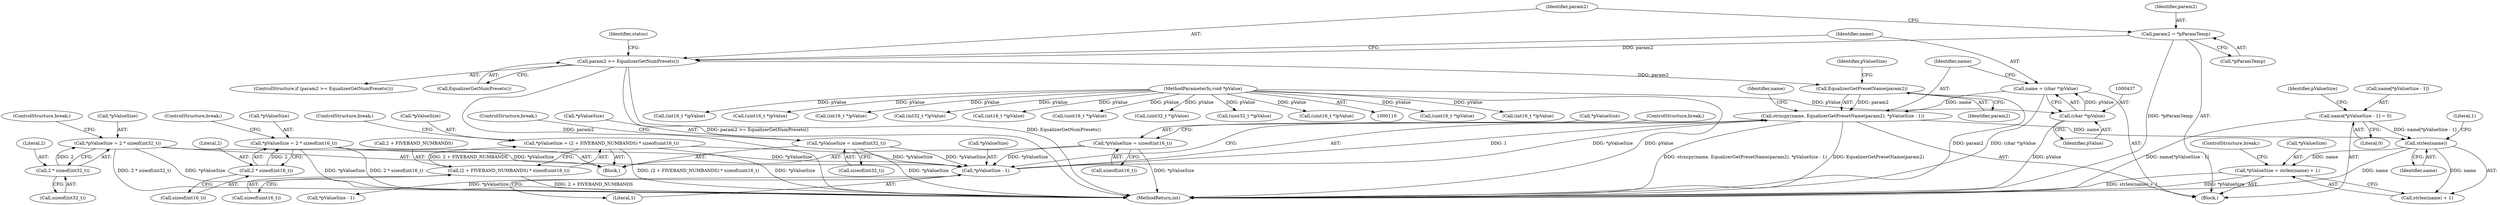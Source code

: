 digraph "0_Android_c66c43ad571ed2590dcd55a762c73c90d9744bac@API" {
"1000455" [label="(Call,*pValueSize = strlen(name) + 1)"];
"1000459" [label="(Call,strlen(name))"];
"1000439" [label="(Call,strncpy(name, EqualizerGetPresetName(param2), *pValueSize - 1))"];
"1000434" [label="(Call,name = (char *)pValue)"];
"1000436" [label="(Call,(char *)pValue)"];
"1000114" [label="(MethodParameterIn,void *pValue)"];
"1000441" [label="(Call,EqualizerGetPresetName(param2))"];
"1000425" [label="(Call,param2 >= EqualizerGetNumPresets())"];
"1000420" [label="(Call,param2 = *pParamTemp)"];
"1000443" [label="(Call,*pValueSize - 1)"];
"1000258" [label="(Call,*pValueSize = (2 + FIVEBAND_NUMBANDS) * sizeof(uint16_t))"];
"1000261" [label="(Call,(2 + FIVEBAND_NUMBANDS) * sizeof(uint16_t))"];
"1000208" [label="(Call,*pValueSize = 2 * sizeof(int32_t))"];
"1000211" [label="(Call,2 * sizeof(int32_t))"];
"1000183" [label="(Call,*pValueSize = 2 * sizeof(int16_t))"];
"1000186" [label="(Call,2 * sizeof(int16_t))"];
"1000231" [label="(Call,*pValueSize = sizeof(int32_t))"];
"1000160" [label="(Call,*pValueSize = sizeof(int16_t))"];
"1000447" [label="(Call,name[*pValueSize - 1] = 0)"];
"1000258" [label="(Call,*pValueSize = (2 + FIVEBAND_NUMBANDS) * sizeof(uint16_t))"];
"1000420" [label="(Call,param2 = *pParamTemp)"];
"1000412" [label="(Call,(uint16_t *)pValue)"];
"1000140" [label="(Block,)"];
"1000262" [label="(Call,2 + FIVEBAND_NUMBANDS)"];
"1000457" [label="(Identifier,pValueSize)"];
"1000430" [label="(Identifier,status)"];
"1000291" [label="(Call,(int16_t *)pValue)"];
"1000236" [label="(ControlStructure,break;)"];
"1000459" [label="(Call,strlen(name))"];
"1000424" [label="(ControlStructure,if (param2 >= EqualizerGetNumPresets()))"];
"1000267" [label="(ControlStructure,break;)"];
"1000161" [label="(Call,*pValueSize)"];
"1000425" [label="(Call,param2 >= EqualizerGetNumPresets())"];
"1000190" [label="(ControlStructure,break;)"];
"1000468" [label="(Call,(int16_t *)pValue)"];
"1000435" [label="(Identifier,name)"];
"1000439" [label="(Call,strncpy(name, EqualizerGetPresetName(param2), *pValueSize - 1))"];
"1000426" [label="(Identifier,param2)"];
"1000231" [label="(Call,*pValueSize = sizeof(int32_t))"];
"1000265" [label="(Call,sizeof(uint16_t))"];
"1000442" [label="(Identifier,param2)"];
"1000187" [label="(Literal,2)"];
"1000213" [label="(Call,sizeof(int32_t))"];
"1000389" [label="(Call,(uint16_t *)pValue)"];
"1000211" [label="(Call,2 * sizeof(int32_t))"];
"1000447" [label="(Call,name[*pValueSize - 1] = 0)"];
"1000445" [label="(Identifier,pValueSize)"];
"1000215" [label="(ControlStructure,break;)"];
"1000441" [label="(Call,EqualizerGetPresetName(param2))"];
"1000322" [label="(Call,(int16_t *)pValue)"];
"1000450" [label="(Call,*pValueSize - 1)"];
"1000183" [label="(Call,*pValueSize = 2 * sizeof(int16_t))"];
"1000444" [label="(Call,*pValueSize)"];
"1000348" [label="(Call,(int32_t *)pValue)"];
"1000212" [label="(Literal,2)"];
"1000462" [label="(ControlStructure,break;)"];
"1000188" [label="(Call,sizeof(int16_t))"];
"1000443" [label="(Call,*pValueSize - 1)"];
"1000114" [label="(MethodParameterIn,void *pValue)"];
"1000434" [label="(Call,name = (char *)pValue)"];
"1000427" [label="(Call,EqualizerGetNumPresets())"];
"1000436" [label="(Call,(char *)pValue)"];
"1000422" [label="(Call,*pParamTemp)"];
"1000440" [label="(Identifier,name)"];
"1000460" [label="(Identifier,name)"];
"1000163" [label="(Call,sizeof(int16_t))"];
"1000186" [label="(Call,2 * sizeof(int16_t))"];
"1000448" [label="(Call,name[*pValueSize - 1])"];
"1000456" [label="(Call,*pValueSize)"];
"1000299" [label="(Call,(int16_t *)pValue)"];
"1000421" [label="(Identifier,param2)"];
"1000461" [label="(Literal,1)"];
"1000458" [label="(Call,strlen(name) + 1)"];
"1000449" [label="(Identifier,name)"];
"1000160" [label="(Call,*pValueSize = sizeof(int16_t))"];
"1000259" [label="(Call,*pValueSize)"];
"1000455" [label="(Call,*pValueSize = strlen(name) + 1)"];
"1000165" [label="(ControlStructure,break;)"];
"1000277" [label="(Block,)"];
"1000454" [label="(Literal,0)"];
"1000438" [label="(Identifier,pValue)"];
"1000281" [label="(Call,(uint16_t *)pValue)"];
"1000234" [label="(Call,sizeof(int32_t))"];
"1000209" [label="(Call,*pValueSize)"];
"1000446" [label="(Literal,1)"];
"1000377" [label="(Call,(uint32_t *)pValue)"];
"1000208" [label="(Call,*pValueSize = 2 * sizeof(int32_t))"];
"1000232" [label="(Call,*pValueSize)"];
"1000373" [label="(Call,(uint32_t *)pValue)"];
"1000401" [label="(Call,(uint16_t *)pValue)"];
"1000261" [label="(Call,(2 + FIVEBAND_NUMBANDS) * sizeof(uint16_t))"];
"1000522" [label="(MethodReturn,int)"];
"1000184" [label="(Call,*pValueSize)"];
"1000455" -> "1000277"  [label="AST: "];
"1000455" -> "1000458"  [label="CFG: "];
"1000456" -> "1000455"  [label="AST: "];
"1000458" -> "1000455"  [label="AST: "];
"1000462" -> "1000455"  [label="CFG: "];
"1000455" -> "1000522"  [label="DDG: strlen(name) + 1"];
"1000455" -> "1000522"  [label="DDG: *pValueSize"];
"1000459" -> "1000455"  [label="DDG: name"];
"1000459" -> "1000458"  [label="AST: "];
"1000459" -> "1000460"  [label="CFG: "];
"1000460" -> "1000459"  [label="AST: "];
"1000461" -> "1000459"  [label="CFG: "];
"1000459" -> "1000522"  [label="DDG: name"];
"1000459" -> "1000458"  [label="DDG: name"];
"1000439" -> "1000459"  [label="DDG: name"];
"1000447" -> "1000459"  [label="DDG: name[*pValueSize - 1]"];
"1000439" -> "1000277"  [label="AST: "];
"1000439" -> "1000443"  [label="CFG: "];
"1000440" -> "1000439"  [label="AST: "];
"1000441" -> "1000439"  [label="AST: "];
"1000443" -> "1000439"  [label="AST: "];
"1000449" -> "1000439"  [label="CFG: "];
"1000439" -> "1000522"  [label="DDG: EqualizerGetPresetName(param2)"];
"1000439" -> "1000522"  [label="DDG: strncpy(name, EqualizerGetPresetName(param2), *pValueSize - 1)"];
"1000434" -> "1000439"  [label="DDG: name"];
"1000441" -> "1000439"  [label="DDG: param2"];
"1000443" -> "1000439"  [label="DDG: *pValueSize"];
"1000443" -> "1000439"  [label="DDG: 1"];
"1000434" -> "1000277"  [label="AST: "];
"1000434" -> "1000436"  [label="CFG: "];
"1000435" -> "1000434"  [label="AST: "];
"1000436" -> "1000434"  [label="AST: "];
"1000440" -> "1000434"  [label="CFG: "];
"1000434" -> "1000522"  [label="DDG: (char *)pValue"];
"1000436" -> "1000434"  [label="DDG: pValue"];
"1000436" -> "1000438"  [label="CFG: "];
"1000437" -> "1000436"  [label="AST: "];
"1000438" -> "1000436"  [label="AST: "];
"1000436" -> "1000522"  [label="DDG: pValue"];
"1000114" -> "1000436"  [label="DDG: pValue"];
"1000114" -> "1000110"  [label="AST: "];
"1000114" -> "1000522"  [label="DDG: pValue"];
"1000114" -> "1000281"  [label="DDG: pValue"];
"1000114" -> "1000291"  [label="DDG: pValue"];
"1000114" -> "1000299"  [label="DDG: pValue"];
"1000114" -> "1000322"  [label="DDG: pValue"];
"1000114" -> "1000348"  [label="DDG: pValue"];
"1000114" -> "1000373"  [label="DDG: pValue"];
"1000114" -> "1000377"  [label="DDG: pValue"];
"1000114" -> "1000389"  [label="DDG: pValue"];
"1000114" -> "1000401"  [label="DDG: pValue"];
"1000114" -> "1000412"  [label="DDG: pValue"];
"1000114" -> "1000468"  [label="DDG: pValue"];
"1000441" -> "1000442"  [label="CFG: "];
"1000442" -> "1000441"  [label="AST: "];
"1000445" -> "1000441"  [label="CFG: "];
"1000441" -> "1000522"  [label="DDG: param2"];
"1000425" -> "1000441"  [label="DDG: param2"];
"1000425" -> "1000424"  [label="AST: "];
"1000425" -> "1000427"  [label="CFG: "];
"1000426" -> "1000425"  [label="AST: "];
"1000427" -> "1000425"  [label="AST: "];
"1000430" -> "1000425"  [label="CFG: "];
"1000435" -> "1000425"  [label="CFG: "];
"1000425" -> "1000522"  [label="DDG: EqualizerGetNumPresets()"];
"1000425" -> "1000522"  [label="DDG: param2"];
"1000425" -> "1000522"  [label="DDG: param2 >= EqualizerGetNumPresets()"];
"1000420" -> "1000425"  [label="DDG: param2"];
"1000420" -> "1000277"  [label="AST: "];
"1000420" -> "1000422"  [label="CFG: "];
"1000421" -> "1000420"  [label="AST: "];
"1000422" -> "1000420"  [label="AST: "];
"1000426" -> "1000420"  [label="CFG: "];
"1000420" -> "1000522"  [label="DDG: *pParamTemp"];
"1000443" -> "1000446"  [label="CFG: "];
"1000444" -> "1000443"  [label="AST: "];
"1000446" -> "1000443"  [label="AST: "];
"1000258" -> "1000443"  [label="DDG: *pValueSize"];
"1000208" -> "1000443"  [label="DDG: *pValueSize"];
"1000183" -> "1000443"  [label="DDG: *pValueSize"];
"1000231" -> "1000443"  [label="DDG: *pValueSize"];
"1000160" -> "1000443"  [label="DDG: *pValueSize"];
"1000443" -> "1000450"  [label="DDG: *pValueSize"];
"1000258" -> "1000140"  [label="AST: "];
"1000258" -> "1000261"  [label="CFG: "];
"1000259" -> "1000258"  [label="AST: "];
"1000261" -> "1000258"  [label="AST: "];
"1000267" -> "1000258"  [label="CFG: "];
"1000258" -> "1000522"  [label="DDG: *pValueSize"];
"1000258" -> "1000522"  [label="DDG: (2 + FIVEBAND_NUMBANDS) * sizeof(uint16_t)"];
"1000261" -> "1000258"  [label="DDG: 2 + FIVEBAND_NUMBANDS"];
"1000261" -> "1000265"  [label="CFG: "];
"1000262" -> "1000261"  [label="AST: "];
"1000265" -> "1000261"  [label="AST: "];
"1000261" -> "1000522"  [label="DDG: 2 + FIVEBAND_NUMBANDS"];
"1000208" -> "1000140"  [label="AST: "];
"1000208" -> "1000211"  [label="CFG: "];
"1000209" -> "1000208"  [label="AST: "];
"1000211" -> "1000208"  [label="AST: "];
"1000215" -> "1000208"  [label="CFG: "];
"1000208" -> "1000522"  [label="DDG: *pValueSize"];
"1000208" -> "1000522"  [label="DDG: 2 * sizeof(int32_t)"];
"1000211" -> "1000208"  [label="DDG: 2"];
"1000211" -> "1000213"  [label="CFG: "];
"1000212" -> "1000211"  [label="AST: "];
"1000213" -> "1000211"  [label="AST: "];
"1000183" -> "1000140"  [label="AST: "];
"1000183" -> "1000186"  [label="CFG: "];
"1000184" -> "1000183"  [label="AST: "];
"1000186" -> "1000183"  [label="AST: "];
"1000190" -> "1000183"  [label="CFG: "];
"1000183" -> "1000522"  [label="DDG: 2 * sizeof(int16_t)"];
"1000183" -> "1000522"  [label="DDG: *pValueSize"];
"1000186" -> "1000183"  [label="DDG: 2"];
"1000186" -> "1000188"  [label="CFG: "];
"1000187" -> "1000186"  [label="AST: "];
"1000188" -> "1000186"  [label="AST: "];
"1000231" -> "1000140"  [label="AST: "];
"1000231" -> "1000234"  [label="CFG: "];
"1000232" -> "1000231"  [label="AST: "];
"1000234" -> "1000231"  [label="AST: "];
"1000236" -> "1000231"  [label="CFG: "];
"1000231" -> "1000522"  [label="DDG: *pValueSize"];
"1000160" -> "1000140"  [label="AST: "];
"1000160" -> "1000163"  [label="CFG: "];
"1000161" -> "1000160"  [label="AST: "];
"1000163" -> "1000160"  [label="AST: "];
"1000165" -> "1000160"  [label="CFG: "];
"1000160" -> "1000522"  [label="DDG: *pValueSize"];
"1000447" -> "1000277"  [label="AST: "];
"1000447" -> "1000454"  [label="CFG: "];
"1000448" -> "1000447"  [label="AST: "];
"1000454" -> "1000447"  [label="AST: "];
"1000457" -> "1000447"  [label="CFG: "];
"1000447" -> "1000522"  [label="DDG: name[*pValueSize - 1]"];
}
